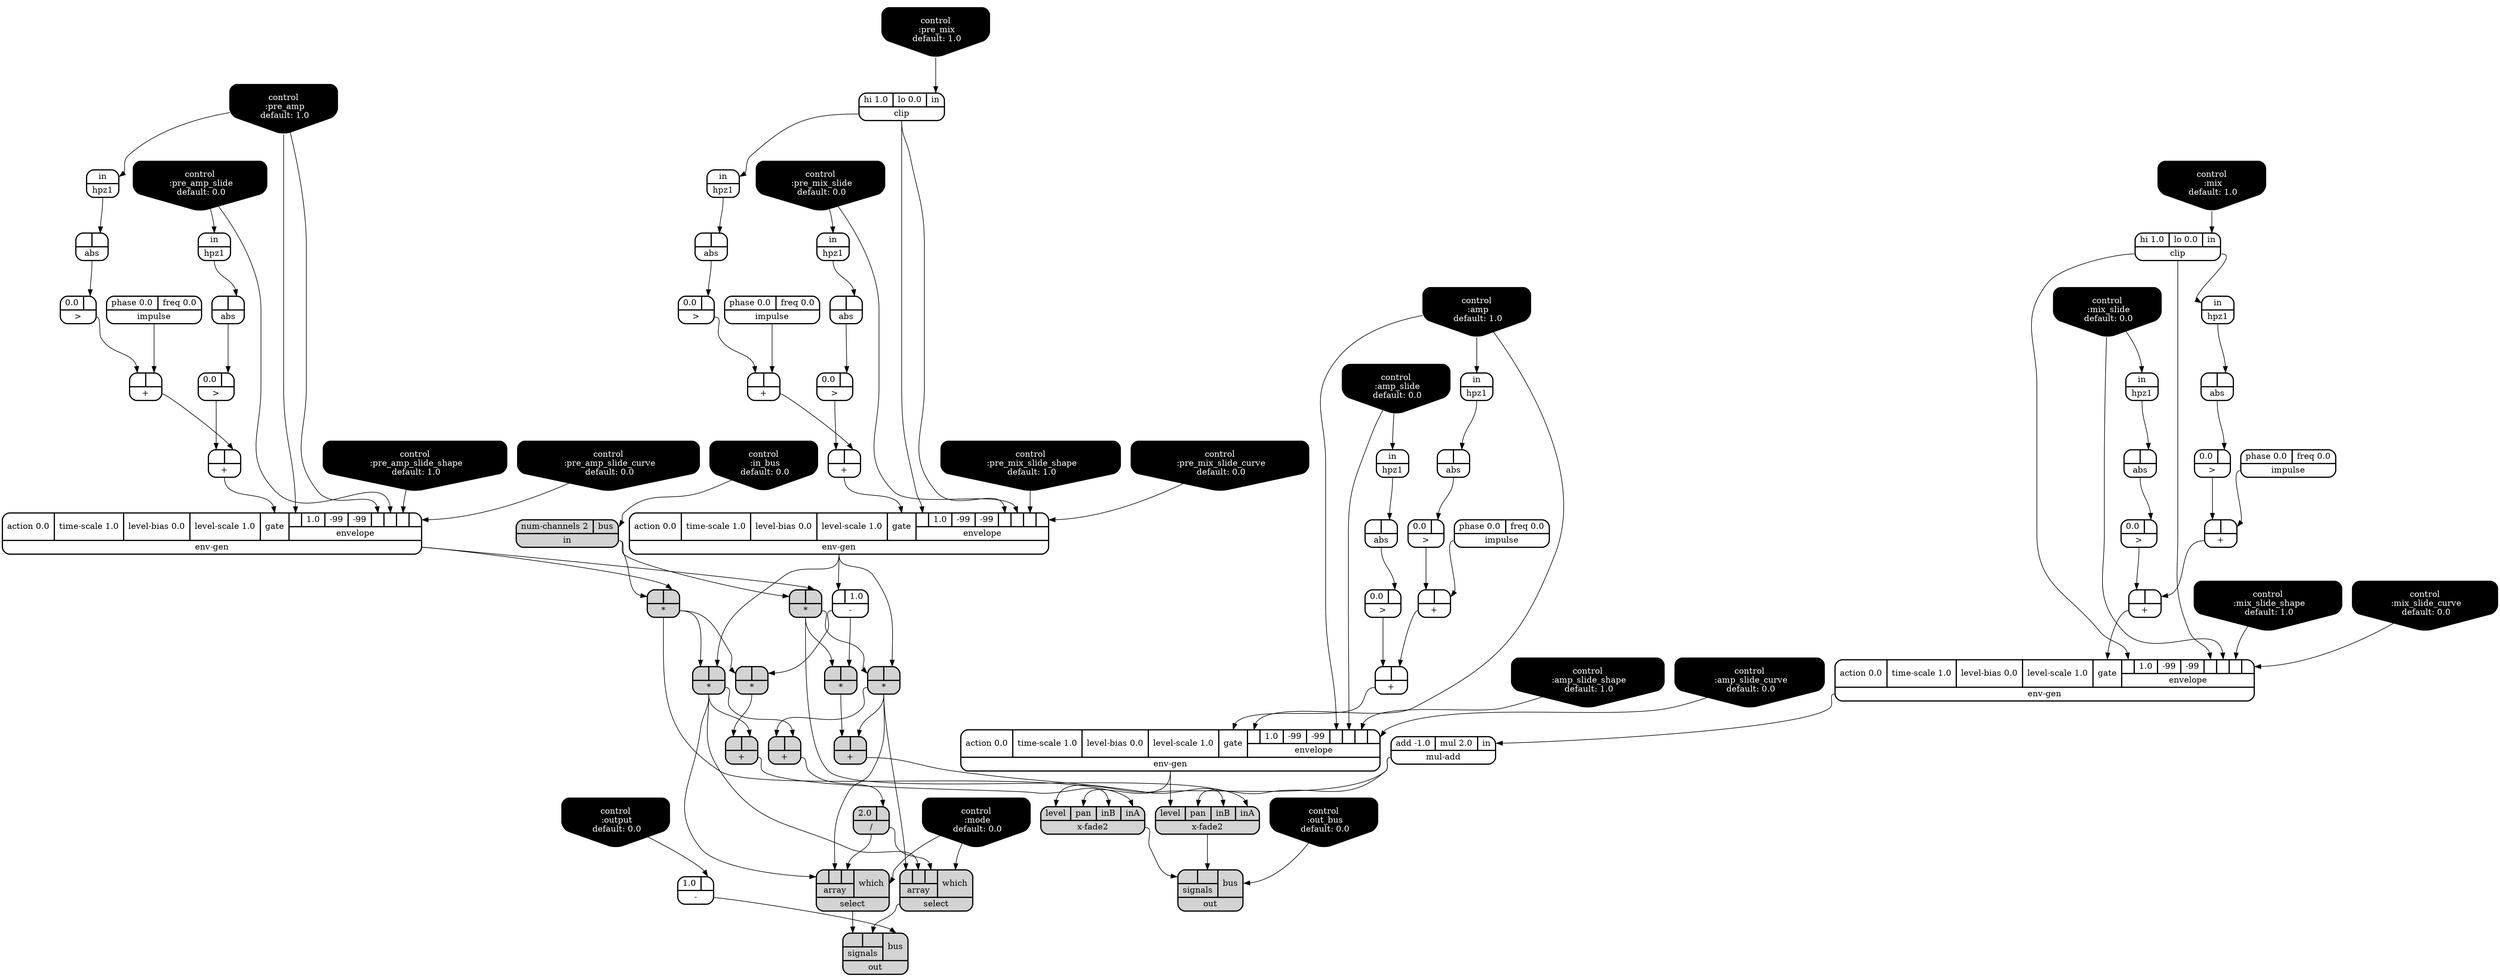 digraph synthdef {
31 [label = "{{ <b> |<a> } |<__UG_NAME__>* }" style="filled, bold, rounded"  shape=record rankdir=LR];
44 [label = "{{ <b> |<a> } |<__UG_NAME__>* }" style="filled, bold, rounded"  shape=record rankdir=LR];
45 [label = "{{ <b> |<a> } |<__UG_NAME__>* }" style="filled, bold, rounded"  shape=record rankdir=LR];
46 [label = "{{ <b> |<a> } |<__UG_NAME__>* }" style="filled, bold, rounded"  shape=record rankdir=LR];
47 [label = "{{ <b> |<a> } |<__UG_NAME__>* }" style="filled, bold, rounded"  shape=record rankdir=LR];
72 [label = "{{ <b> |<a> } |<__UG_NAME__>* }" style="filled, bold, rounded"  shape=record rankdir=LR];
24 [label = "{{ <b> |<a> } |<__UG_NAME__>+ }" style="bold, rounded" shape=record rankdir=LR];
28 [label = "{{ <b> |<a> } |<__UG_NAME__>+ }" style="bold, rounded" shape=record rankdir=LR];
37 [label = "{{ <b> |<a> } |<__UG_NAME__>+ }" style="bold, rounded" shape=record rankdir=LR];
41 [label = "{{ <b> |<a> } |<__UG_NAME__>+ }" style="bold, rounded" shape=record rankdir=LR];
48 [label = "{{ <b> |<a> } |<__UG_NAME__>+ }" style="filled, bold, rounded"  shape=record rankdir=LR];
56 [label = "{{ <b> |<a> } |<__UG_NAME__>+ }" style="bold, rounded" shape=record rankdir=LR];
58 [label = "{{ <b> |<a> } |<__UG_NAME__>+ }" style="bold, rounded" shape=record rankdir=LR];
65 [label = "{{ <b> |<a> } |<__UG_NAME__>+ }" style="bold, rounded" shape=record rankdir=LR];
69 [label = "{{ <b> |<a> } |<__UG_NAME__>+ }" style="bold, rounded" shape=record rankdir=LR];
73 [label = "{{ <b> |<a> } |<__UG_NAME__>+ }" style="filled, bold, rounded"  shape=record rankdir=LR];
77 [label = "{{ <b> |<a> } |<__UG_NAME__>+ }" style="filled, bold, rounded"  shape=record rankdir=LR];
43 [label = "{{ <b> |<a> 1.0} |<__UG_NAME__>- }" style="bold, rounded" shape=record rankdir=LR];
76 [label = "{{ <b> 1.0|<a> } |<__UG_NAME__>- }" style="bold, rounded" shape=record rankdir=LR];
78 [label = "{{ <b> 2.0|<a> } |<__UG_NAME__>/ }" style="filled, bold, rounded"  shape=record rankdir=LR];
23 [label = "{{ <b> 0.0|<a> } |<__UG_NAME__>\> }" style="bold, rounded" shape=record rankdir=LR];
27 [label = "{{ <b> 0.0|<a> } |<__UG_NAME__>\> }" style="bold, rounded" shape=record rankdir=LR];
36 [label = "{{ <b> 0.0|<a> } |<__UG_NAME__>\> }" style="bold, rounded" shape=record rankdir=LR];
40 [label = "{{ <b> 0.0|<a> } |<__UG_NAME__>\> }" style="bold, rounded" shape=record rankdir=LR];
55 [label = "{{ <b> 0.0|<a> } |<__UG_NAME__>\> }" style="bold, rounded" shape=record rankdir=LR];
57 [label = "{{ <b> 0.0|<a> } |<__UG_NAME__>\> }" style="bold, rounded" shape=record rankdir=LR];
64 [label = "{{ <b> 0.0|<a> } |<__UG_NAME__>\> }" style="bold, rounded" shape=record rankdir=LR];
68 [label = "{{ <b> 0.0|<a> } |<__UG_NAME__>\> }" style="bold, rounded" shape=record rankdir=LR];
22 [label = "{{ <b> |<a> } |<__UG_NAME__>abs }" style="bold, rounded" shape=record rankdir=LR];
26 [label = "{{ <b> |<a> } |<__UG_NAME__>abs }" style="bold, rounded" shape=record rankdir=LR];
35 [label = "{{ <b> |<a> } |<__UG_NAME__>abs }" style="bold, rounded" shape=record rankdir=LR];
39 [label = "{{ <b> |<a> } |<__UG_NAME__>abs }" style="bold, rounded" shape=record rankdir=LR];
52 [label = "{{ <b> |<a> } |<__UG_NAME__>abs }" style="bold, rounded" shape=record rankdir=LR];
54 [label = "{{ <b> |<a> } |<__UG_NAME__>abs }" style="bold, rounded" shape=record rankdir=LR];
63 [label = "{{ <b> |<a> } |<__UG_NAME__>abs }" style="bold, rounded" shape=record rankdir=LR];
67 [label = "{{ <b> |<a> } |<__UG_NAME__>abs }" style="bold, rounded" shape=record rankdir=LR];
33 [label = "{{ <hi> hi 1.0|<lo> lo 0.0|<in> in} |<__UG_NAME__>clip }" style="bold, rounded" shape=record rankdir=LR];
49 [label = "{{ <hi> hi 1.0|<lo> lo 0.0|<in> in} |<__UG_NAME__>clip }" style="bold, rounded" shape=record rankdir=LR];
0 [label = "control
 :output
 default: 0.0" shape=invhouse style="rounded, filled, bold" fillcolor=black fontcolor=white ]; 
1 [label = "control
 :mode
 default: 0.0" shape=invhouse style="rounded, filled, bold" fillcolor=black fontcolor=white ]; 
2 [label = "control
 :pre_amp
 default: 1.0" shape=invhouse style="rounded, filled, bold" fillcolor=black fontcolor=white ]; 
3 [label = "control
 :pre_amp_slide
 default: 0.0" shape=invhouse style="rounded, filled, bold" fillcolor=black fontcolor=white ]; 
4 [label = "control
 :pre_amp_slide_shape
 default: 1.0" shape=invhouse style="rounded, filled, bold" fillcolor=black fontcolor=white ]; 
5 [label = "control
 :pre_amp_slide_curve
 default: 0.0" shape=invhouse style="rounded, filled, bold" fillcolor=black fontcolor=white ]; 
6 [label = "control
 :amp
 default: 1.0" shape=invhouse style="rounded, filled, bold" fillcolor=black fontcolor=white ]; 
7 [label = "control
 :amp_slide
 default: 0.0" shape=invhouse style="rounded, filled, bold" fillcolor=black fontcolor=white ]; 
8 [label = "control
 :amp_slide_shape
 default: 1.0" shape=invhouse style="rounded, filled, bold" fillcolor=black fontcolor=white ]; 
9 [label = "control
 :amp_slide_curve
 default: 0.0" shape=invhouse style="rounded, filled, bold" fillcolor=black fontcolor=white ]; 
10 [label = "control
 :mix
 default: 1.0" shape=invhouse style="rounded, filled, bold" fillcolor=black fontcolor=white ]; 
11 [label = "control
 :mix_slide
 default: 0.0" shape=invhouse style="rounded, filled, bold" fillcolor=black fontcolor=white ]; 
12 [label = "control
 :mix_slide_shape
 default: 1.0" shape=invhouse style="rounded, filled, bold" fillcolor=black fontcolor=white ]; 
13 [label = "control
 :mix_slide_curve
 default: 0.0" shape=invhouse style="rounded, filled, bold" fillcolor=black fontcolor=white ]; 
14 [label = "control
 :pre_mix
 default: 1.0" shape=invhouse style="rounded, filled, bold" fillcolor=black fontcolor=white ]; 
15 [label = "control
 :pre_mix_slide
 default: 0.0" shape=invhouse style="rounded, filled, bold" fillcolor=black fontcolor=white ]; 
16 [label = "control
 :pre_mix_slide_shape
 default: 1.0" shape=invhouse style="rounded, filled, bold" fillcolor=black fontcolor=white ]; 
17 [label = "control
 :pre_mix_slide_curve
 default: 0.0" shape=invhouse style="rounded, filled, bold" fillcolor=black fontcolor=white ]; 
18 [label = "control
 :in_bus
 default: 0.0" shape=invhouse style="rounded, filled, bold" fillcolor=black fontcolor=white ]; 
19 [label = "control
 :out_bus
 default: 0.0" shape=invhouse style="rounded, filled, bold" fillcolor=black fontcolor=white ]; 
29 [label = "{{ <action> action 0.0|<time____scale> time-scale 1.0|<level____bias> level-bias 0.0|<level____scale> level-scale 1.0|<gate> gate|{{<envelope___control___0>|1.0|-99|-99|<envelope___control___4>|<envelope___control___5>|<envelope___control___6>|<envelope___control___7>}|envelope}} |<__UG_NAME__>env-gen }" style="bold, rounded" shape=record rankdir=LR];
42 [label = "{{ <action> action 0.0|<time____scale> time-scale 1.0|<level____bias> level-bias 0.0|<level____scale> level-scale 1.0|<gate> gate|{{<envelope___clip___0>|1.0|-99|-99|<envelope___clip___4>|<envelope___control___5>|<envelope___control___6>|<envelope___control___7>}|envelope}} |<__UG_NAME__>env-gen }" style="bold, rounded" shape=record rankdir=LR];
59 [label = "{{ <action> action 0.0|<time____scale> time-scale 1.0|<level____bias> level-bias 0.0|<level____scale> level-scale 1.0|<gate> gate|{{<envelope___clip___0>|1.0|-99|-99|<envelope___clip___4>|<envelope___control___5>|<envelope___control___6>|<envelope___control___7>}|envelope}} |<__UG_NAME__>env-gen }" style="bold, rounded" shape=record rankdir=LR];
70 [label = "{{ <action> action 0.0|<time____scale> time-scale 1.0|<level____bias> level-bias 0.0|<level____scale> level-scale 1.0|<gate> gate|{{<envelope___control___0>|1.0|-99|-99|<envelope___control___4>|<envelope___control___5>|<envelope___control___6>|<envelope___control___7>}|envelope}} |<__UG_NAME__>env-gen }" style="bold, rounded" shape=record rankdir=LR];
21 [label = "{{ <in> in} |<__UG_NAME__>hpz1 }" style="bold, rounded" shape=record rankdir=LR];
25 [label = "{{ <in> in} |<__UG_NAME__>hpz1 }" style="bold, rounded" shape=record rankdir=LR];
34 [label = "{{ <in> in} |<__UG_NAME__>hpz1 }" style="bold, rounded" shape=record rankdir=LR];
38 [label = "{{ <in> in} |<__UG_NAME__>hpz1 }" style="bold, rounded" shape=record rankdir=LR];
50 [label = "{{ <in> in} |<__UG_NAME__>hpz1 }" style="bold, rounded" shape=record rankdir=LR];
51 [label = "{{ <in> in} |<__UG_NAME__>hpz1 }" style="bold, rounded" shape=record rankdir=LR];
62 [label = "{{ <in> in} |<__UG_NAME__>hpz1 }" style="bold, rounded" shape=record rankdir=LR];
66 [label = "{{ <in> in} |<__UG_NAME__>hpz1 }" style="bold, rounded" shape=record rankdir=LR];
20 [label = "{{ <phase> phase 0.0|<freq> freq 0.0} |<__UG_NAME__>impulse }" style="bold, rounded" shape=record rankdir=LR];
32 [label = "{{ <phase> phase 0.0|<freq> freq 0.0} |<__UG_NAME__>impulse }" style="bold, rounded" shape=record rankdir=LR];
53 [label = "{{ <phase> phase 0.0|<freq> freq 0.0} |<__UG_NAME__>impulse }" style="bold, rounded" shape=record rankdir=LR];
61 [label = "{{ <phase> phase 0.0|<freq> freq 0.0} |<__UG_NAME__>impulse }" style="bold, rounded" shape=record rankdir=LR];
30 [label = "{{ <num____channels> num-channels 2|<bus> bus} |<__UG_NAME__>in }" style="filled, bold, rounded"  shape=record rankdir=LR];
60 [label = "{{ <add> add -1.0|<mul> mul 2.0|<in> in} |<__UG_NAME__>mul-add }" style="bold, rounded" shape=record rankdir=LR];
75 [label = "{{ {{<signals___x____fade2___0>|<signals___x____fade2___1>}|signals}|<bus> bus} |<__UG_NAME__>out }" style="filled, bold, rounded"  shape=record rankdir=LR];
81 [label = "{{ {{<signals___select___0>|<signals___select___1>}|signals}|<bus> bus} |<__UG_NAME__>out }" style="filled, bold, rounded"  shape=record rankdir=LR];
79 [label = "{{ {{<array___binary____op____u____gen___0>|<array___binary____op____u____gen___1>|<array___binary____op____u____gen___2>}|array}|<which> which} |<__UG_NAME__>select }" style="filled, bold, rounded"  shape=record rankdir=LR];
80 [label = "{{ {{<array___binary____op____u____gen___0>|<array___binary____op____u____gen___1>|<array___binary____op____u____gen___2>}|array}|<which> which} |<__UG_NAME__>select }" style="filled, bold, rounded"  shape=record rankdir=LR];
71 [label = "{{ <level> level|<pan> pan|<inb> inB|<ina> inA} |<__UG_NAME__>x-fade2 }" style="filled, bold, rounded"  shape=record rankdir=LR];
74 [label = "{{ <level> level|<pan> pan|<inb> inB|<ina> inA} |<__UG_NAME__>x-fade2 }" style="filled, bold, rounded"  shape=record rankdir=LR];

29:__UG_NAME__ -> 31:a ;
30:__UG_NAME__ -> 31:b ;
43:__UG_NAME__ -> 44:a ;
31:__UG_NAME__ -> 44:b ;
29:__UG_NAME__ -> 45:a ;
30:__UG_NAME__ -> 45:b ;
42:__UG_NAME__ -> 46:a ;
45:__UG_NAME__ -> 46:b ;
43:__UG_NAME__ -> 47:a ;
45:__UG_NAME__ -> 47:b ;
42:__UG_NAME__ -> 72:a ;
31:__UG_NAME__ -> 72:b ;
20:__UG_NAME__ -> 24:a ;
23:__UG_NAME__ -> 24:b ;
24:__UG_NAME__ -> 28:a ;
27:__UG_NAME__ -> 28:b ;
32:__UG_NAME__ -> 37:a ;
36:__UG_NAME__ -> 37:b ;
37:__UG_NAME__ -> 41:a ;
40:__UG_NAME__ -> 41:b ;
46:__UG_NAME__ -> 48:a ;
47:__UG_NAME__ -> 48:b ;
53:__UG_NAME__ -> 56:a ;
55:__UG_NAME__ -> 56:b ;
56:__UG_NAME__ -> 58:a ;
57:__UG_NAME__ -> 58:b ;
61:__UG_NAME__ -> 65:a ;
64:__UG_NAME__ -> 65:b ;
65:__UG_NAME__ -> 69:a ;
68:__UG_NAME__ -> 69:b ;
72:__UG_NAME__ -> 73:a ;
44:__UG_NAME__ -> 73:b ;
72:__UG_NAME__ -> 77:a ;
46:__UG_NAME__ -> 77:b ;
42:__UG_NAME__ -> 43:b ;
0:__UG_NAME__ -> 76:a ;
77:__UG_NAME__ -> 78:a ;
22:__UG_NAME__ -> 23:a ;
26:__UG_NAME__ -> 27:a ;
35:__UG_NAME__ -> 36:a ;
39:__UG_NAME__ -> 40:a ;
54:__UG_NAME__ -> 55:a ;
52:__UG_NAME__ -> 57:a ;
63:__UG_NAME__ -> 64:a ;
67:__UG_NAME__ -> 68:a ;
21:__UG_NAME__ -> 22:a ;
25:__UG_NAME__ -> 26:a ;
34:__UG_NAME__ -> 35:a ;
38:__UG_NAME__ -> 39:a ;
51:__UG_NAME__ -> 52:a ;
50:__UG_NAME__ -> 54:a ;
62:__UG_NAME__ -> 63:a ;
66:__UG_NAME__ -> 67:a ;
14:__UG_NAME__ -> 33:in ;
10:__UG_NAME__ -> 49:in ;
2:__UG_NAME__ -> 29:envelope___control___0 ;
2:__UG_NAME__ -> 29:envelope___control___4 ;
3:__UG_NAME__ -> 29:envelope___control___5 ;
4:__UG_NAME__ -> 29:envelope___control___6 ;
5:__UG_NAME__ -> 29:envelope___control___7 ;
28:__UG_NAME__ -> 29:gate ;
33:__UG_NAME__ -> 42:envelope___clip___0 ;
33:__UG_NAME__ -> 42:envelope___clip___4 ;
15:__UG_NAME__ -> 42:envelope___control___5 ;
16:__UG_NAME__ -> 42:envelope___control___6 ;
17:__UG_NAME__ -> 42:envelope___control___7 ;
41:__UG_NAME__ -> 42:gate ;
49:__UG_NAME__ -> 59:envelope___clip___0 ;
49:__UG_NAME__ -> 59:envelope___clip___4 ;
11:__UG_NAME__ -> 59:envelope___control___5 ;
12:__UG_NAME__ -> 59:envelope___control___6 ;
13:__UG_NAME__ -> 59:envelope___control___7 ;
58:__UG_NAME__ -> 59:gate ;
6:__UG_NAME__ -> 70:envelope___control___0 ;
6:__UG_NAME__ -> 70:envelope___control___4 ;
7:__UG_NAME__ -> 70:envelope___control___5 ;
8:__UG_NAME__ -> 70:envelope___control___6 ;
9:__UG_NAME__ -> 70:envelope___control___7 ;
69:__UG_NAME__ -> 70:gate ;
2:__UG_NAME__ -> 21:in ;
3:__UG_NAME__ -> 25:in ;
33:__UG_NAME__ -> 34:in ;
15:__UG_NAME__ -> 38:in ;
49:__UG_NAME__ -> 50:in ;
11:__UG_NAME__ -> 51:in ;
6:__UG_NAME__ -> 62:in ;
7:__UG_NAME__ -> 66:in ;
18:__UG_NAME__ -> 30:bus ;
59:__UG_NAME__ -> 60:in ;
19:__UG_NAME__ -> 75:bus ;
74:__UG_NAME__ -> 75:signals___x____fade2___0 ;
71:__UG_NAME__ -> 75:signals___x____fade2___1 ;
76:__UG_NAME__ -> 81:bus ;
79:__UG_NAME__ -> 81:signals___select___0 ;
80:__UG_NAME__ -> 81:signals___select___1 ;
1:__UG_NAME__ -> 79:which ;
72:__UG_NAME__ -> 79:array___binary____op____u____gen___0 ;
46:__UG_NAME__ -> 79:array___binary____op____u____gen___1 ;
78:__UG_NAME__ -> 79:array___binary____op____u____gen___2 ;
1:__UG_NAME__ -> 80:which ;
46:__UG_NAME__ -> 80:array___binary____op____u____gen___0 ;
72:__UG_NAME__ -> 80:array___binary____op____u____gen___1 ;
78:__UG_NAME__ -> 80:array___binary____op____u____gen___2 ;
45:__UG_NAME__ -> 71:ina ;
48:__UG_NAME__ -> 71:inb ;
60:__UG_NAME__ -> 71:pan ;
70:__UG_NAME__ -> 71:level ;
31:__UG_NAME__ -> 74:ina ;
73:__UG_NAME__ -> 74:inb ;
60:__UG_NAME__ -> 74:pan ;
70:__UG_NAME__ -> 74:level ;

}